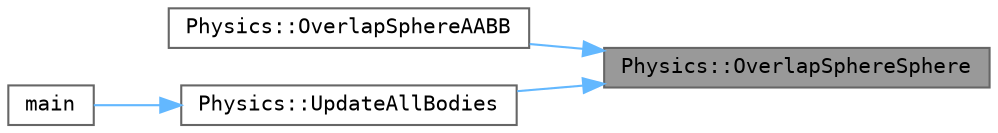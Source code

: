 digraph "Physics::OverlapSphereSphere"
{
 // LATEX_PDF_SIZE
  bgcolor="transparent";
  edge [fontname=Terminal,fontsize=10,labelfontname=Helvetica,labelfontsize=10];
  node [fontname=Terminal,fontsize=10,shape=box,height=0.2,width=0.4];
  rankdir="RL";
  Node1 [label="Physics::OverlapSphereSphere",height=0.2,width=0.4,color="gray40", fillcolor="grey60", style="filled", fontcolor="black",tooltip="Checks of two spheres are overlapping"];
  Node1 -> Node2 [dir="back",color="steelblue1",style="solid"];
  Node2 [label="Physics::OverlapSphereAABB",height=0.2,width=0.4,color="grey40", fillcolor="white", style="filled",URL="$class_physics.html#a3c5e85a55bbff533b9b4016da4389eb3",tooltip="Check if a sphere is overlapping an AABB"];
  Node1 -> Node3 [dir="back",color="steelblue1",style="solid"];
  Node3 [label="Physics::UpdateAllBodies",height=0.2,width=0.4,color="grey40", fillcolor="white", style="filled",URL="$class_physics.html#a5dcd928dfbdca3feaefc1d9ca070683a",tooltip="Executes the physics tick on all physics objects in vector"];
  Node3 -> Node4 [dir="back",color="steelblue1",style="solid"];
  Node4 [label="main",height=0.2,width=0.4,color="grey40", fillcolor="white", style="filled",URL="$main_8cpp.html#ae66f6b31b5ad750f1fe042a706a4e3d4",tooltip=" "];
}
